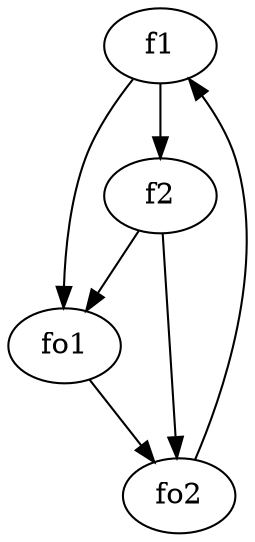 strict digraph  {
f1;
f2;
fo1;
fo2;
f1 -> f2  [weight=2];
f1 -> fo1  [weight=2];
f2 -> fo2  [weight=2];
f2 -> fo1  [weight=2];
fo1 -> fo2  [weight=2];
fo2 -> f1  [weight=2];
}
